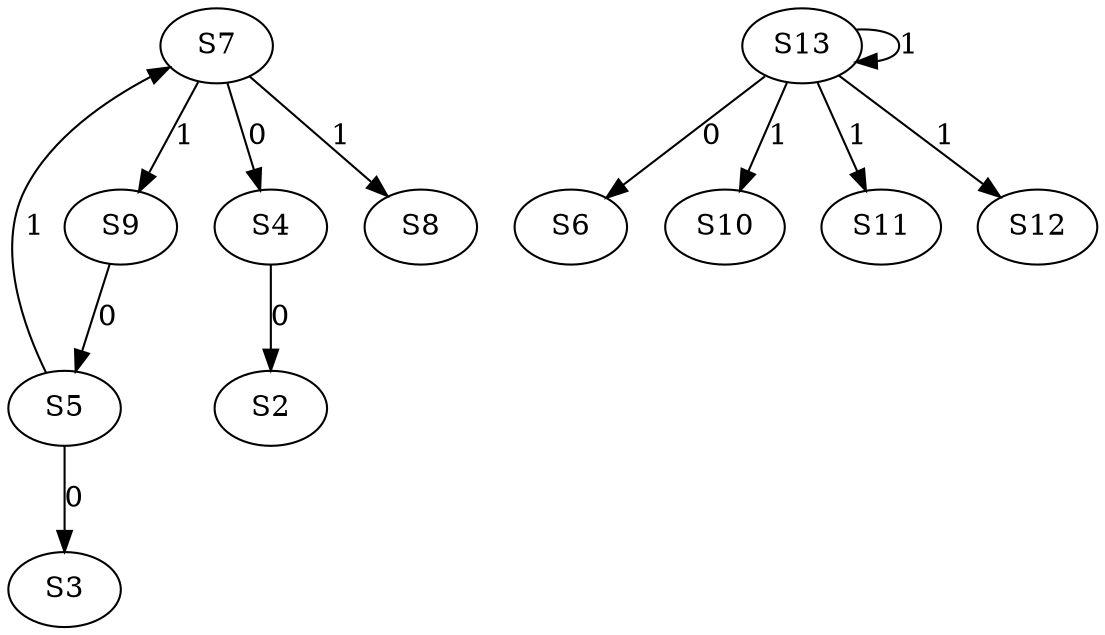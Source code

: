 strict digraph {
	S4 -> S2 [ label = 0 ];
	S5 -> S3 [ label = 0 ];
	S7 -> S4 [ label = 0 ];
	S9 -> S5 [ label = 0 ];
	S13 -> S6 [ label = 0 ];
	S5 -> S7 [ label = 1 ];
	S7 -> S8 [ label = 1 ];
	S7 -> S9 [ label = 1 ];
	S13 -> S10 [ label = 1 ];
	S13 -> S11 [ label = 1 ];
	S13 -> S12 [ label = 1 ];
	S13 -> S13 [ label = 1 ];
}